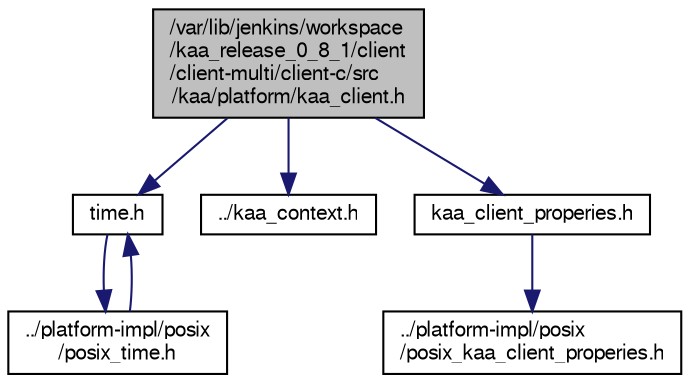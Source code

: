 digraph "/var/lib/jenkins/workspace/kaa_release_0_8_1/client/client-multi/client-c/src/kaa/platform/kaa_client.h"
{
  bgcolor="transparent";
  edge [fontname="FreeSans",fontsize="10",labelfontname="FreeSans",labelfontsize="10"];
  node [fontname="FreeSans",fontsize="10",shape=record];
  Node1 [label="/var/lib/jenkins/workspace\l/kaa_release_0_8_1/client\l/client-multi/client-c/src\l/kaa/platform/kaa_client.h",height=0.2,width=0.4,color="black", fillcolor="grey75", style="filled" fontcolor="black"];
  Node1 -> Node2 [color="midnightblue",fontsize="10",style="solid",fontname="FreeSans"];
  Node2 [label="time.h",height=0.2,width=0.4,color="black",URL="$time_8h.html"];
  Node2 -> Node3 [color="midnightblue",fontsize="10",style="solid",fontname="FreeSans"];
  Node3 [label="../platform-impl/posix\l/posix_time.h",height=0.2,width=0.4,color="black",URL="$posix__time_8h.html"];
  Node3 -> Node2 [color="midnightblue",fontsize="10",style="solid",fontname="FreeSans"];
  Node1 -> Node4 [color="midnightblue",fontsize="10",style="solid",fontname="FreeSans"];
  Node4 [label="../kaa_context.h",height=0.2,width=0.4,color="black",URL="$kaa__context_8h.html",tooltip="Kaa endpoint context definition. "];
  Node1 -> Node5 [color="midnightblue",fontsize="10",style="solid",fontname="FreeSans"];
  Node5 [label="kaa_client_properies.h",height=0.2,width=0.4,color="black",URL="$kaa__client__properies_8h.html"];
  Node5 -> Node6 [color="midnightblue",fontsize="10",style="solid",fontname="FreeSans"];
  Node6 [label="../platform-impl/posix\l/posix_kaa_client_properies.h",height=0.2,width=0.4,color="black",URL="$posix__kaa__client__properies_8h.html"];
}
